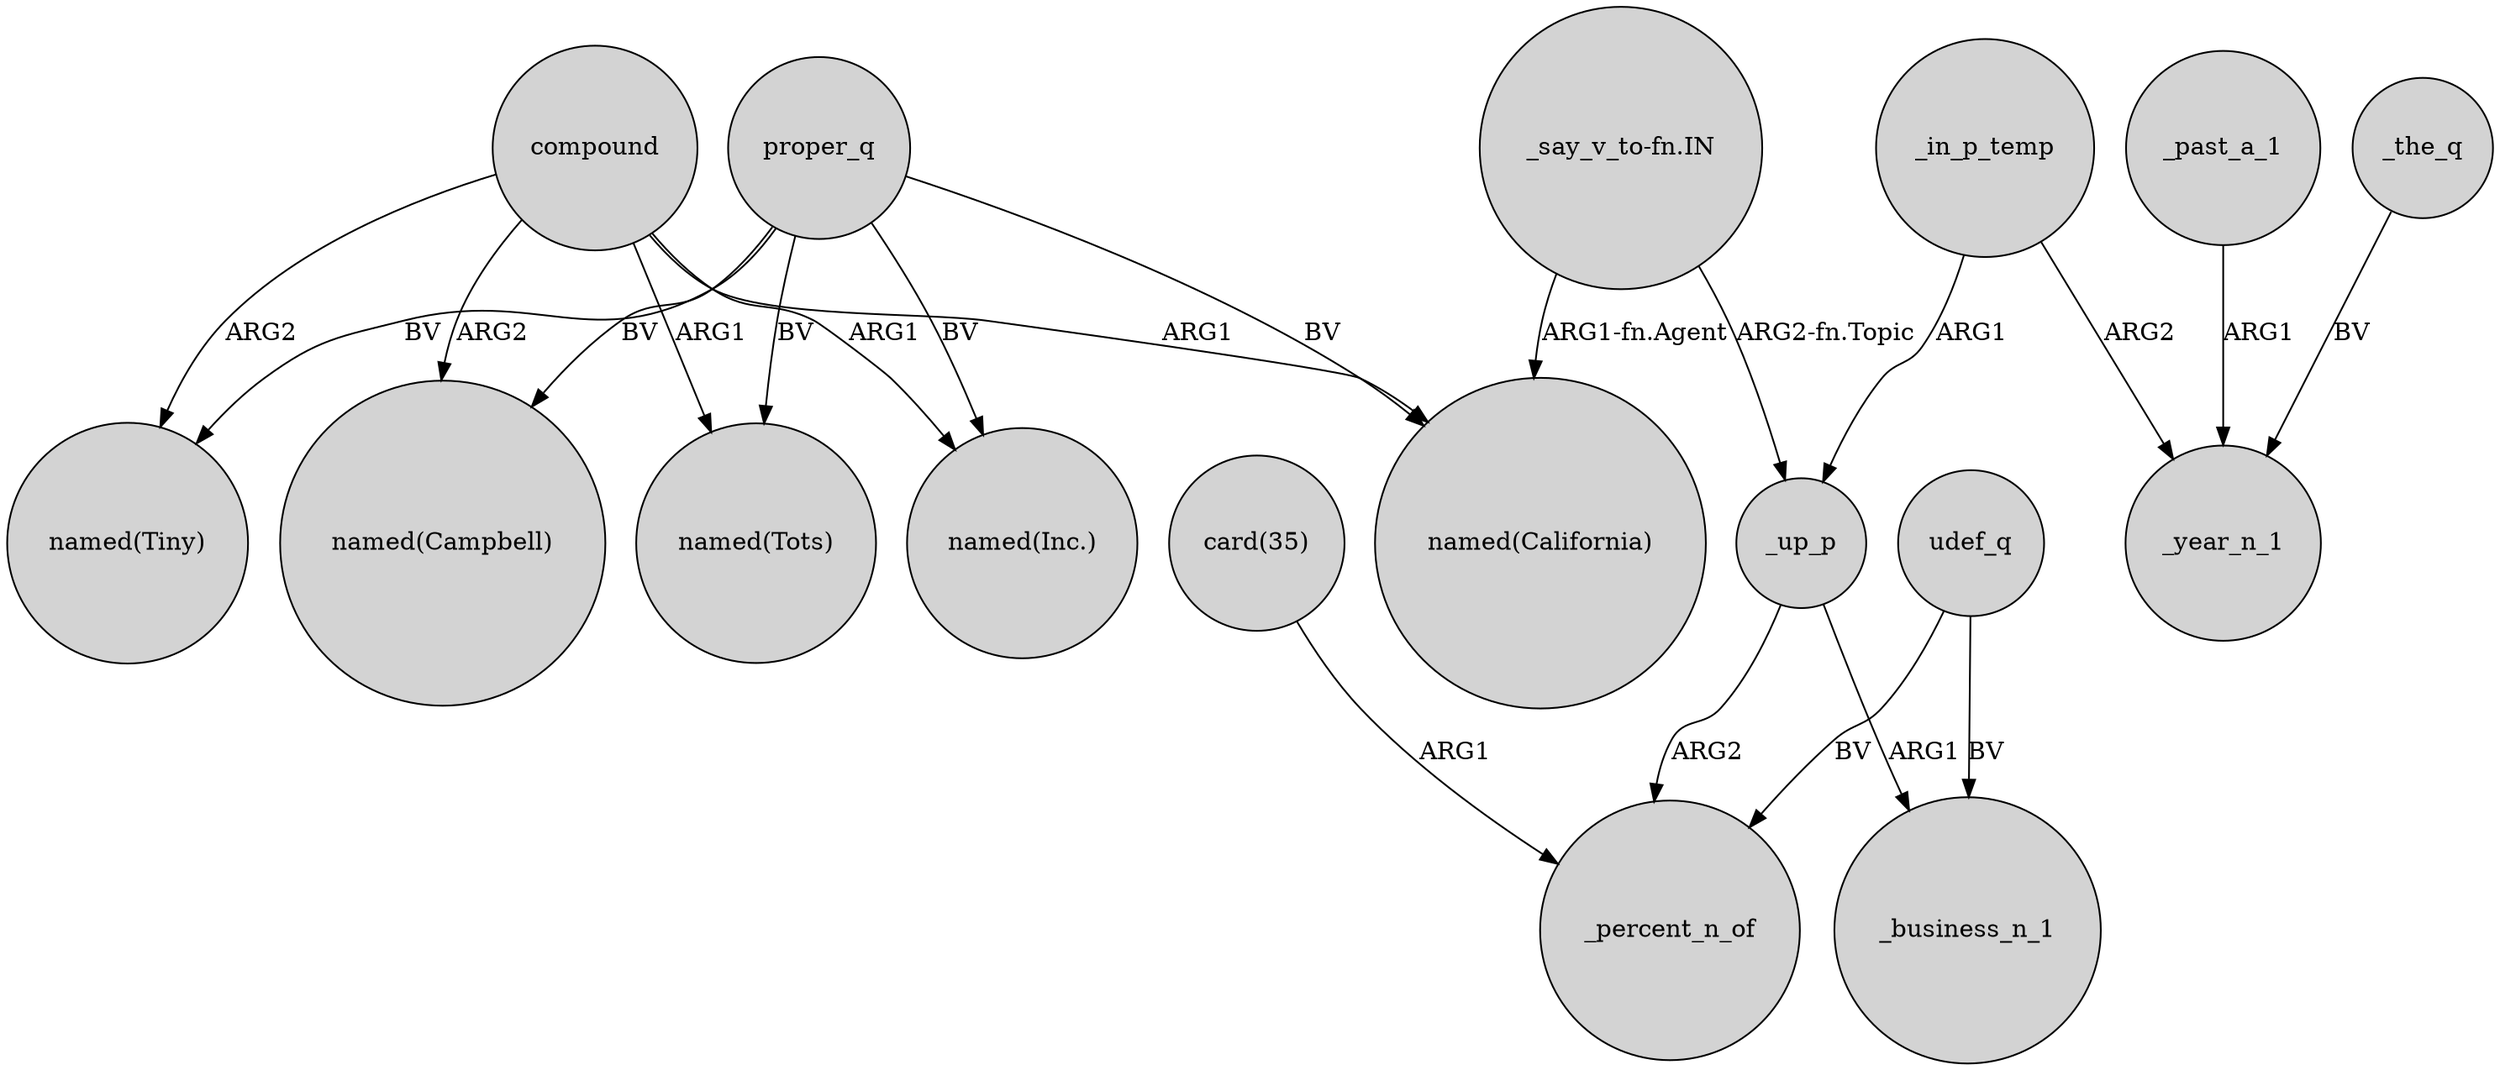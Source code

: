 digraph {
	node [shape=circle style=filled]
	proper_q -> "named(Inc.)" [label=BV]
	proper_q -> "named(Tots)" [label=BV]
	"_say_v_to-fn.IN" -> _up_p [label="ARG2-fn.Topic"]
	proper_q -> "named(California)" [label=BV]
	proper_q -> "named(Campbell)" [label=BV]
	_past_a_1 -> _year_n_1 [label=ARG1]
	compound -> "named(Campbell)" [label=ARG2]
	_in_p_temp -> _year_n_1 [label=ARG2]
	proper_q -> "named(Tiny)" [label=BV]
	compound -> "named(Tiny)" [label=ARG2]
	compound -> "named(California)" [label=ARG1]
	compound -> "named(Tots)" [label=ARG1]
	"_say_v_to-fn.IN" -> "named(California)" [label="ARG1-fn.Agent"]
	_in_p_temp -> _up_p [label=ARG1]
	_the_q -> _year_n_1 [label=BV]
	"card(35)" -> _percent_n_of [label=ARG1]
	udef_q -> _business_n_1 [label=BV]
	_up_p -> _business_n_1 [label=ARG1]
	udef_q -> _percent_n_of [label=BV]
	_up_p -> _percent_n_of [label=ARG2]
	compound -> "named(Inc.)" [label=ARG1]
}
